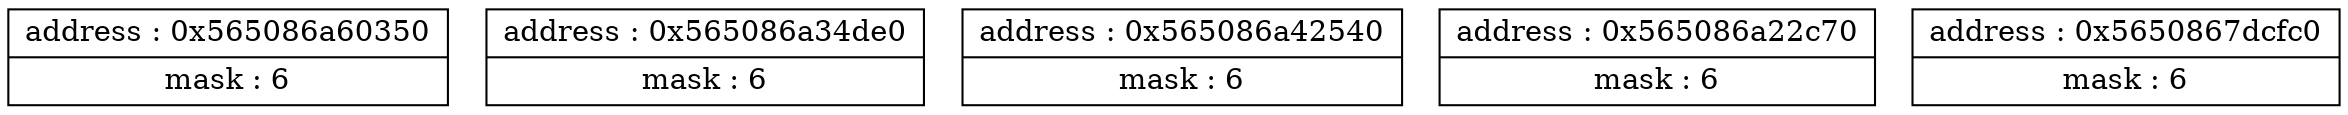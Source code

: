 digraph {
	node [shape=record]
	node0x565086a60350 [label = "{address : 0x565086a60350 |mask : 6}"];

	node0x565086a34de0 [label = "{address : 0x565086a34de0 |mask : 6}"];

	node0x565086a42540 [label = "{address : 0x565086a42540 |mask : 6}"];

	node0x565086a22c70 [label = "{address : 0x565086a22c70 |mask : 6}"];

	node0x5650867dcfc0 [label = "{address : 0x5650867dcfc0 |mask : 6}"];

}

